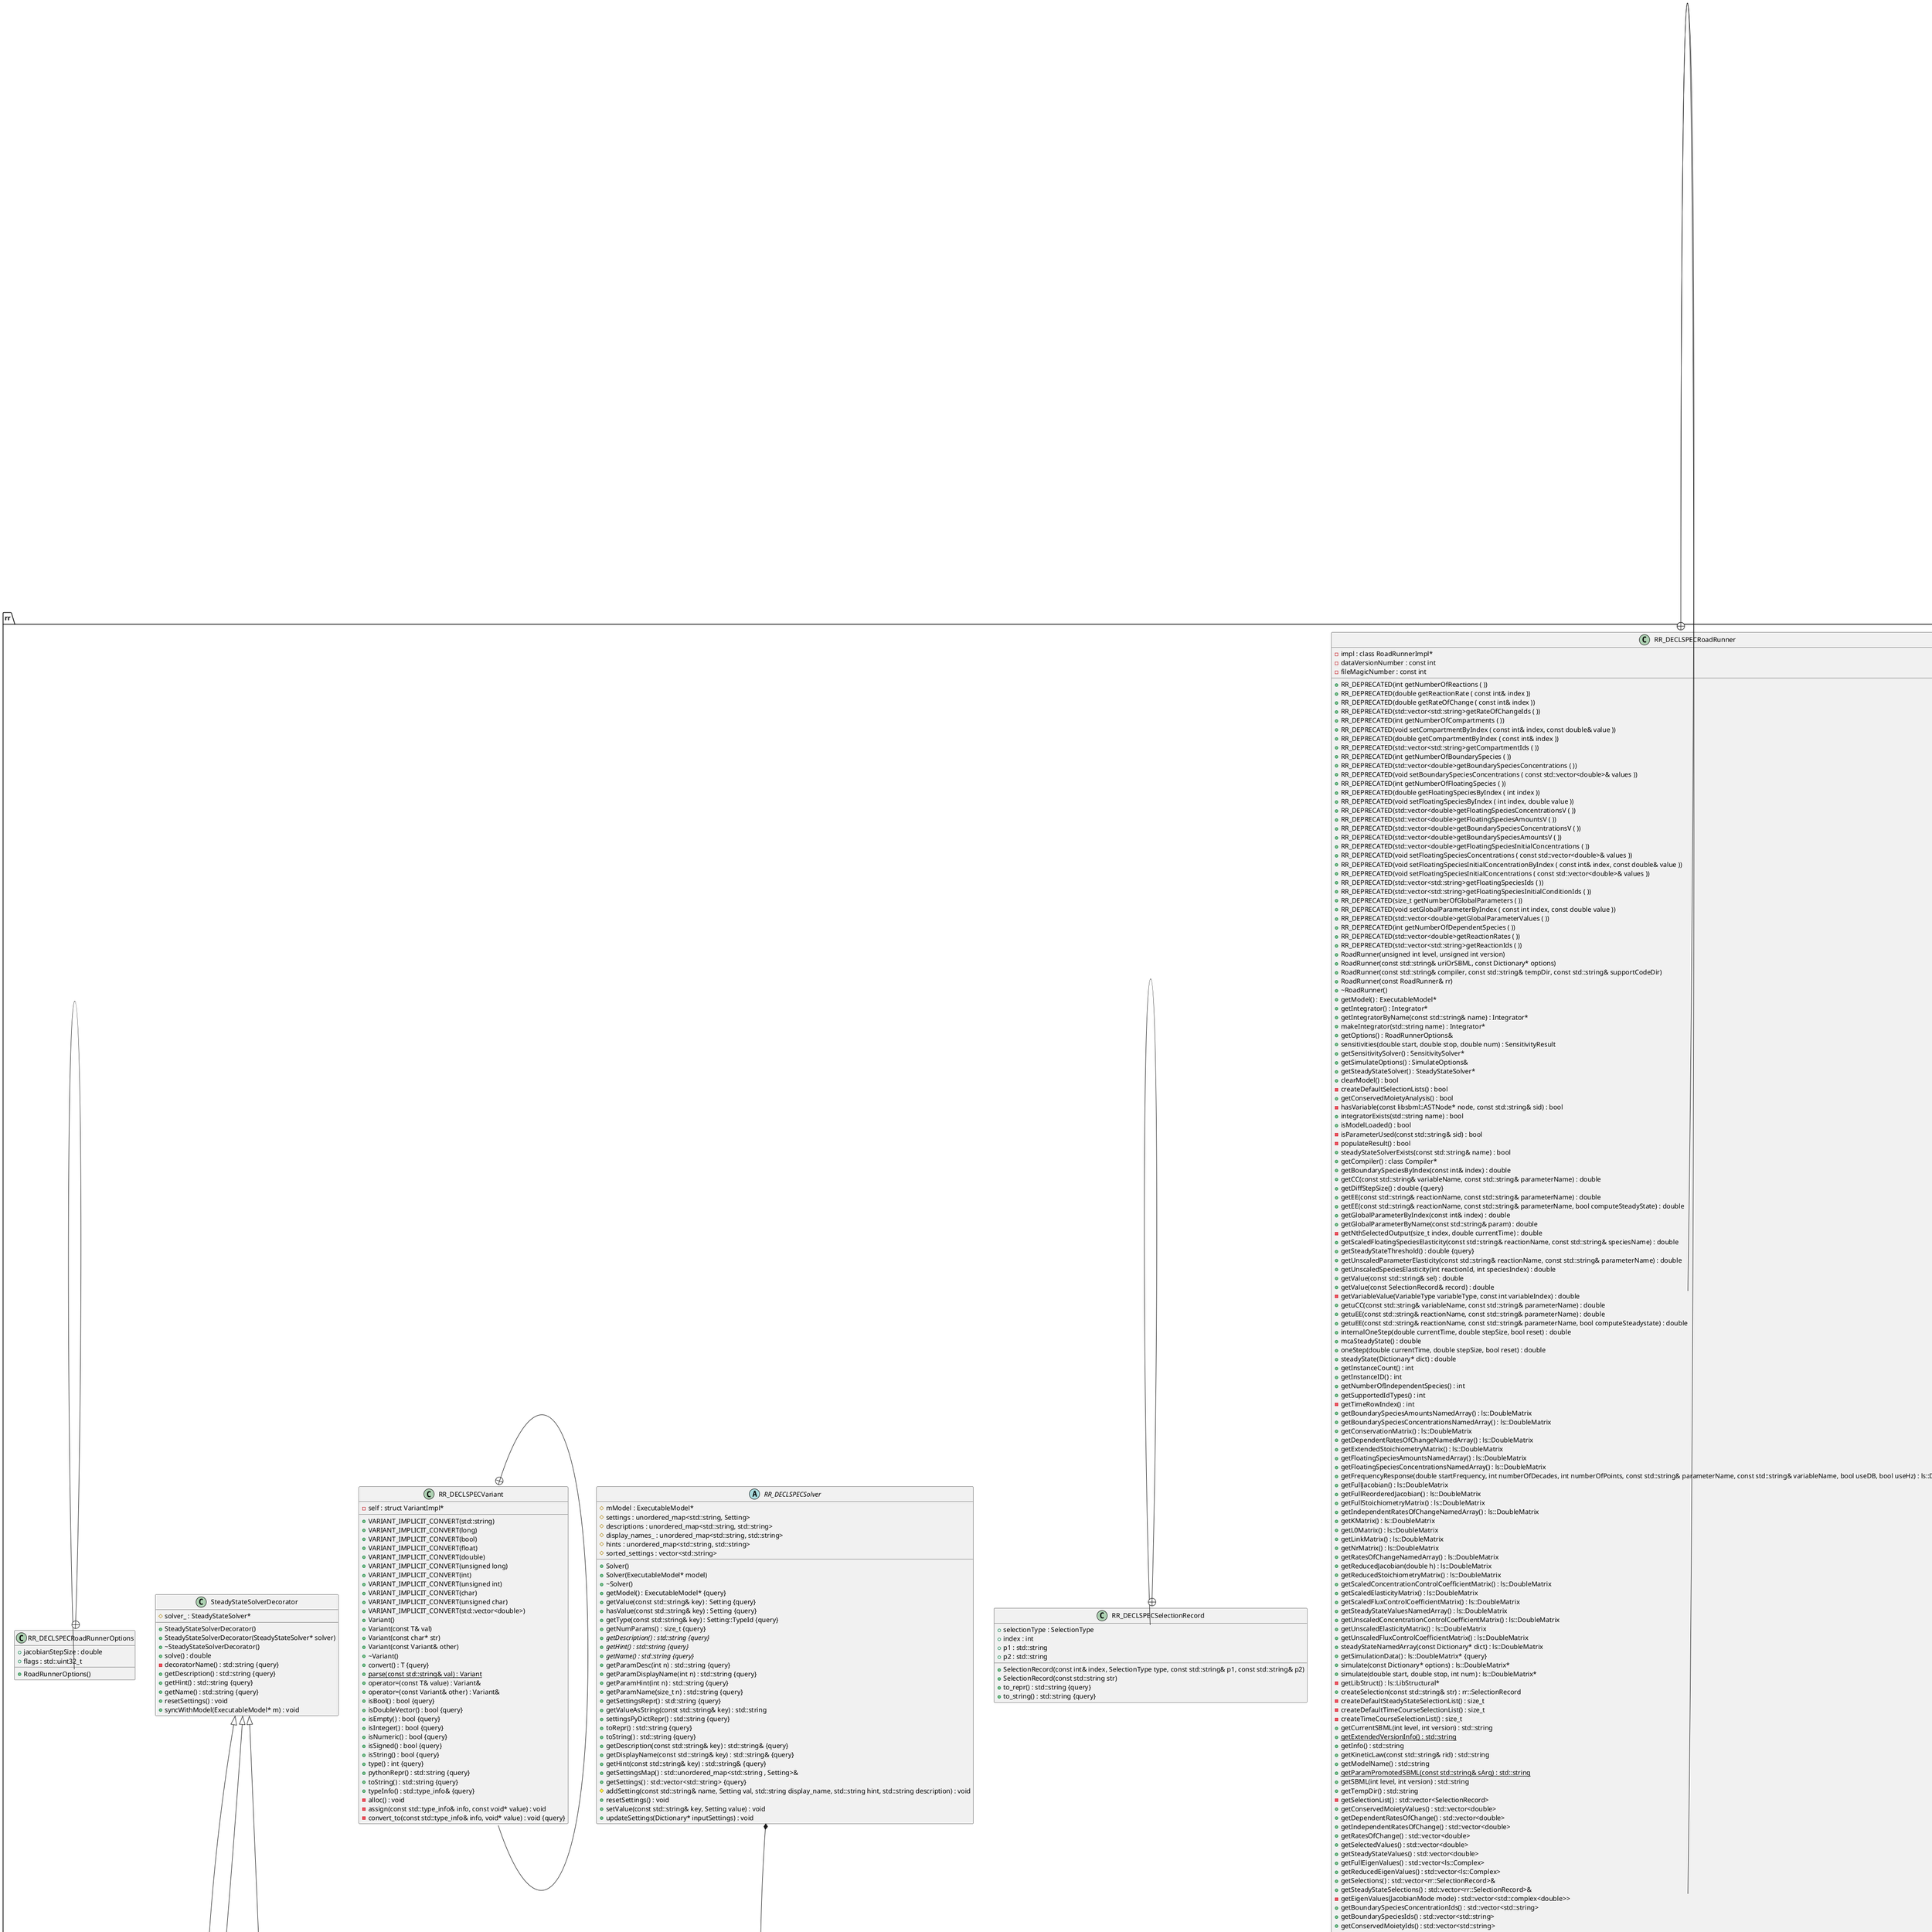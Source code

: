 @startuml





/' Objects '/

namespace rr {
	class AdjointSensitivityRegistrar {
		+construct(ExecutableModel* model) : SensitivitySolver* {query}
		+getDescription() : std::string {query}
		+getHint() : std::string {query}
		+getName() : std::string {query}
	}

	class AdjointSensitivitySolver {
		+solve() : SensitivityResult
		+{static} getAdjointSensitivitySolverDescription() : std::string
		+{static} getAdjointSensitivitySolverHint() : std::string
		+{static} getAdjointSensitivitySolverName() : std::string
		+getDescription() : std::string {query}
		+getHint() : std::string {query}
		+getName() : std::string {query}
	}

	class ApproxSteadyStateDecorator {
		+ApproxSteadyStateDecorator(SteadyStateSolver* solver)
		+~ApproxSteadyStateDecorator()
		+solve() : double
		-decoratorName() : std::string {query}
	}

	class BasicNewtonIteration {
		+BasicNewtonIteration(ExecutableModel* executableModel)
		+~BasicNewtonIteration()
		+solve() : double
		+{static} getBasicNewtonIterationDescription() : std::string
		+{static} getBasicNewtonIterationHint() : std::string
		+{static} getBasicNewtonIterationName() : std::string
		+getDescription() : std::string {query}
		+getHint() : std::string {query}
		+getName() : std::string {query}
	}

	class BasicNewtonIterationRegistrar {
		+construct(ExecutableModel* model) : SteadyStateSolver* {query}
		+getDescription() : std::string {query}
		+getHint() : std::string {query}
		+getName() : std::string {query}
	}

	class CVODEIntegrator {
		+CVODEIntegrator(ExecutableModel* oModel)
		+~CVODEIntegrator()
		+getIntegrationMethod() : IntegrationMethod {query}
		+getListener() : IntegratorListenerPtr
		-listener : IntegratorListenerPtr
		+getStateVector() : N_Vector {query}
		-mStateVector : N_Vector
		-linSolver : SUNLinearSolver
		-jac : SUNMatrix
		+getSolver() : SUNNonlinearSolver {query}
		-nonLinSolver : SUNNonlinearSolver
		-haveVariables() : bool {query}
		-stateVectorVariables : bool
		-variableStepPendingEvent : bool
		-variableStepTimeEndEvent : bool
		-applyVariableStepPendingEvents() : double
		+integrate(double t0, double hstep) : double
		-lastEventTime : double
		-cvodeDyDtFcn(double t, N_Vector cv_y, N_Vector cv_ydot, void* f_data) : int
		-cvodeRootFcn(double t, N_Vector y, double* gout, void* g_data) : int
		-{static} mDefaultMaxAdamsOrder : static const int
		-{static} mDefaultMaxBDFOrder : static const int
		-{static} mDefaultMaxNumSteps : static const int
		+ToString(int val) : std::string {query}
		+ToString(size_t val) : std::string {query}
		+cvodeDecodeError(int cvodeError, bool exInfo) : std::string
		+{static} getCVODEIntegratorDescription() : std::string
		+{static} getCVODEIntegratorHint() : std::string
		+{static} getCVODEIntegratorName() : std::string
		+getDescription() : std::string {query}
		+getHint() : std::string {query}
		+getName() : std::string {query}
		+getConcentrationTolerance() : std::vector<double>
		-variableStepPostEventState : std::vector<double>
		-eventStatus : std::vector<unsigned char>
		-typecode_ : unsigned long
		-applyEvents(double timeEnd, std::vector<unsigned char>& previousEventStatus) : void
		-applyPendingEvents(double timeEnd) : void
		-assignResultsToModel() : void {query}
		+checkIndex(int index, int size) : void {query}
		+checkType() : void {query}
		+checkVectorSize(int expected, size_t real) : void {query}
		-createCVode() : void
		-freeCVode() : void
		+loadConfigSettings() : void
		+loadSBMLSettings(const std::string& filename) : void
		-reInit(double t0) : void
		+resetSettings() : void
		+restart(double timeStart) : void
		-setCVODETolerances() : void
		+setConcentrationTolerance(Setting value) : void
		+setIndividualTolerance(std::string sid, double value) : void
		+setListener(IntegratorListenerPtr) : void
		+setValue(const std::string& setting, Setting value) : void
		+syncWithModel(ExecutableModel* m) : void
		-testRootsAtInitialTime() : void
		+tweakTolerances() : void
		-updateCVODE() : void
		+getCvodeMemory() : void* {query}
		-mCVODE_Memory : void*
	}

	class CVODEIntegratorRegistrar {
		+construct(ExecutableModel* model) : Integrator* {query}
		+getDescription() : std::string {query}
		+getHint() : std::string {query}
		+getName() : std::string {query}
	}

	class EulerIntegrator {
		+EulerIntegrator(ExecutableModel* m)
		+~EulerIntegrator()
		+getIntegrationMethod() : IntegrationMethod {query}
		+getListener() : IntegratorListenerPtr
		-listener : IntegratorListenerPtr
		+getItem(const std::string& key) : Setting {query}
		+hasKey(const std::string& key) : bool {query}
		-exampleParameter1 : double
		+integrate(double t0, double h) : double
		- : double*
		-rateBuffer : double*
		-stateBufferEnd : double*
		- : double**
		+deleteItem(const std::string& key) : int
		-stateVectorSize : int
		-exampleParameter2 : std::string
		+getDescription() : std::string {query}
		+{static} getEulerDescription() : std::string
		+{static} getEulerHint() : std::string
		+{static} getEulerName() : std::string
		+getHint() : std::string {query}
		+getName() : std::string {query}
		+toRepr() : std::string {query}
		+toString() : std::string {query}
		+getKeys() : std::vector<std::string> {query}
		-eventStatus : std::vector<unsigned char>
		-previousEventStatus : std::vector<unsigned char>
		+applyEvents(double timeEnd, std::vector<unsigned char>& previousEventStatus) : void
		+resetSettings() : void
		+restart(double t0) : void
		+setItem(const std::string& key, const rr::Setting& value) : void
		+setListener(IntegratorListenerPtr p) : void
	}

	class EulerIntegratorRegistrar {
		+construct(ExecutableModel* model) : Integrator* {query}
		+getDescription() : std::string {query}
		+getHint() : std::string {query}
		+getName() : std::string {query}
	}

	abstract class EventListener {
		#~EventListener()
		+{abstract} onAssignment(ExecutableModel* model, size_t eventIndex, const std::string& eventId) : unsigned int
		+{abstract} onTrigger(ExecutableModel* model, size_t eventIndex, const std::string& eventId) : unsigned int
	}

	class EventListenerException {
		+EventListenerException(unsigned int resultCode)
		+~EventListenerException()
		+what() : char*
		-msg : std::string
		+getResultCode() : unsigned int {query}
		-resultCode : unsigned int
	}

	class ForwardSensitivityRegistrar {
		+construct(ExecutableModel* model) : SensitivitySolver* {query}
		+getDescription() : std::string {query}
		+getHint() : std::string {query}
		+getName() : std::string {query}
	}

	class ForwardSensitivitySolver {
		+solve() : SensitivityResult
		+getDescription() : std::string {query}
		+{static} getForwardSensitivitySolverDescription() : std::string
		+{static} getForwardSensitivitySolverHint() : std::string
		+{static} getForwardSensitivitySolverName() : std::string
		+getHint() : std::string {query}
		+getName() : std::string {query}
		+resetSettings() : void
	}

	class GillespieIntegrator {
		+GillespieIntegrator(ExecutableModel* model)
		+~GillespieIntegrator()
		+getIntegrationMethod() : IntegrationMethod {query}
		+getListener() : IntegratorListenerPtr
		-getStoich(unsigned int species, unsigned int reaction) : double
		+integrate(double t0, double tf) : double
		-stoichScale : double
		-timeScale : double
		-urand() : double
		-reactionRates : double*
		-reactionRatesBuffer : double*
		-stateVector : double*
		-stateVectorRate : double*
		-stoichData : double*
		-floatingSpeciesStart : int
		-nReactions : int
		-stateVectorSize : int
		-stoichCols : int
		-stoichRows : int
		-engine : std::mt19937
		+getDescription() : std::string {query}
		+{static} getGillespieDescription() : std::string
		+{static} getGillespieHint() : std::string
		+{static} getGillespieName() : std::string
		+getHint() : std::string {query}
		+getName() : std::string {query}
		-eventStatus : std::vector<unsigned char>
		-previousEventStatus : std::vector<unsigned char>
		-getSeed() : unsigned long {query}
		-applyEvents(double timeEnd, std::vector<unsigned char>& prevEventStatus) : void
		-initializeFromModel() : void
		+resetSettings() : void
		+restart(double timeStart) : void
		-setEngineSeed(unsigned long seed) : void
		+setListener(IntegratorListenerPtr) : void
		+setValue(const std::string& setting, Setting value) : void
		+syncWithModel(ExecutableModel* m) : void
		-testRootsAtInitialTime() : void
	}

	class GillespieIntegratorRegistrar {
		+construct(ExecutableModel* model) : Integrator* {query}
		+getDescription() : std::string {query}
		+getHint() : std::string {query}
		+getName() : std::string {query}
	}

	class IntegratorException {
		+IntegratorException(const std::string& what)
		+IntegratorException(const std::string& what, const std::string& where)
	}

	abstract class IntegratorListener {
		+~IntegratorListener()
		+{abstract} onEvent(Integrator* integrator, ExecutableModel* model, double time) : unsigned int
		+{abstract} onTimeStep(Integrator* integrator, ExecutableModel* model, double time) : unsigned int
	}

	class KinsolSteadyStateSolver {
		+KinsolSteadyStateSolver(ExecutableModel* executableModel)
		+KinsolSteadyStateSolver()
		+~KinsolSteadyStateSolver()
		#constraints : N_Vector
		#fscale : N_Vector
		#mStateVector : N_Vector
		#uscale : N_Vector
		#funcNorm : double
		+solveForSteadyState(KinsolSteadyStateSolver* solverInstance, int kinsolStrategy) : double
		#stepLength : double
		+{static} kinsolDyDtFcn(N_Vector stateVecIn, N_Vector stateVecOut, void* userData) : int
		#nSolverIterations : long int
		#numBacktrackOps : long int
		#numBetaCondFails : long int
		#numFuncEvals : long int
		#numJacEvals : long int
		#numJtimesEvals : long int
		#numLinConvFails : long int
		#numLinFuncEvals : long int
		#numLinIters : long int
		#numNolinSolvIters : long int
		#numNonlinSolvIters : long int
		#numPrecEvals : long int
		#numPrecSolves : long int
		+getSolverStats() : std::unordered_map<std::string , Setting>&
		#solverStats : std::unordered_map<std::string, Setting>
		#createKinsol() : void
		#freeKinsol() : void
		#getSolverStatsFromKinsol() : void
		+printSolverStats() : void
		#resetSettings() : void
		+setFScale(double value) : void
		+setFScale(const std::vector<double>& value) : void
		+setUScale(double value) : void
		+setUScale(std::vector<double> value) : void
		+syncWithModel(ExecutableModel* m) : void
		#updateKinsol() : void
		+getKinsolMemory() : void* {query}
		#mKinsol_Memory : void*
	}

	class LinesearchNewtonIteration {
		+LinesearchNewtonIteration(ExecutableModel* executableModel)
		+~LinesearchNewtonIteration()
		+solve() : double
		+getDescription() : std::string {query}
		+getHint() : std::string {query}
		+{static} getLinesearchNewtonIterationDescription() : std::string
		+{static} getLinesearchNewtonIterationHint() : std::string
		+{static} getLinesearchNewtonIterationName() : std::string
		+getName() : std::string {query}
	}

	class LinesearchNewtonIterationRegistrar {
		+construct(ExecutableModel* model) : SteadyStateSolver* {query}
		+getDescription() : std::string {query}
		+getHint() : std::string {query}
		+getName() : std::string {query}
	}

	class NLEQ1SolverRegistrar {
		+construct(ExecutableModel* model) : SteadyStateSolver* {query}
		+getDescription() : std::string {query}
		+getHint() : std::string {query}
		+getName() : std::string {query}
	}

	class NLEQ2SolverRegistrar {
		+construct(ExecutableModel* model) : SteadyStateSolver* {query}
		+getDescription() : std::string {query}
		+getHint() : std::string {query}
		+getName() : std::string {query}
	}

	class PresimulationDecorator {
		+PresimulationDecorator(SteadyStateSolver* solver)
		+~PresimulationDecorator()
		+solve() : double
		-decoratorName() : std::string {query}
	}

	class PresimulationProgramDecorator {
		+PresimulationProgramDecorator(SteadyStateSolver* solver)
		+~PresimulationProgramDecorator()
		+solve() : double
		-decoratorName() : std::string {query}
	}

	class RK45Integrator {
		+RK45Integrator(ExecutableModel* m)
		+~RK45Integrator()
		+getIntegrationMethod() : IntegrationMethod {query}
		+getListener() : IntegratorListenerPtr
		+getValue(std::string key) : Setting
		-hCurrent : double
		-hmax : double
		-hmin : double
		+integrate(double t, double h) : double
		- : double*
		- : double*
		- : double*
		-err : double*
		-k1 : double*
		-k3 : double*
		-k5 : double*
		-y : double*
		- : double**
		- : double**
		- : double**
		- : double**
		+getDescription() : std::string {query}
		+getHint() : std::string {query}
		+getName() : std::string {query}
		+{static} getRK45Description() : std::string
		+{static} getRK45Hint() : std::string
		+{static} getRK45Name() : std::string
		-stateVectorSize : unsigned
		-applyEvents(double timeEnd, std::vector<unsigned char>& previousEventStatus) : void
		+resetSettings() : void
		+restart(double t0) : void
		+setListener(IntegratorListenerPtr) : void
		+syncWithModel(ExecutableModel* m) : void
		-testRootsAtInitialTime() : void
	}

	class RK45IntegratorRegistrar {
		+construct(ExecutableModel* model) : Integrator* {query}
		+getDescription() : std::string {query}
		+getHint() : std::string {query}
		+getName() : std::string {query}
	}

	class RK4Integrator {
		+RK4Integrator(ExecutableModel* m)
		+~RK4Integrator()
		+getIntegrationMethod() : IntegrationMethod {query}
		+getListener() : IntegratorListenerPtr
		+getValue(std::string key) : Setting
		+integrate(double t0, double tf) : double
		- : double*
		- : double*
		-k1 : double*
		-k3 : double*
		-y : double*
		- : double**
		- : double**
		- : double**
		+getDescription() : std::string {query}
		+getHint() : std::string {query}
		+getName() : std::string {query}
		+{static} getRK4Description() : std::string
		+{static} getRK4Hint() : std::string
		+{static} getRK4Name() : std::string
		-stateVectorSize : unsigned
		-applyEvents(double timeEnd, std::vector<unsigned char>& previousEventStatus) : void
		+resetSettings() : void
		+restart(double t0) : void
		+setListener(IntegratorListenerPtr) : void
		+syncWithModel(ExecutableModel* m) : void
		-testRootsAtInitialTime() : void
	}

	class RK4IntegratorRegistrar {
		+construct(ExecutableModel* model) : Integrator* {query}
		+getDescription() : std::string {query}
		+getHint() : std::string {query}
		+getName() : std::string {query}
	}

	class RR_DECLSPECBasicDictionary {
		+BasicDictionary()
		+~BasicDictionary()
		+getItem(const std::string& key) : Setting {query}
		#items : VariantMap
		+hasKey(const std::string& key) : bool {query}
		+deleteItem(const std::string& key) : size_t
		+getKeys() : std::vector<std::string> {query}
		+setItem(const std::string& key, const rr::Setting& value) : void
	}

	class RR_DECLSPECCVODEException {
		+CVODEException(const std::string& msg)
	}

	abstract class RR_DECLSPECCompiler {
		+~Compiler()
		+{static} New() : Compiler*
		+{abstract} setCompiler(const std::string& compiler) : bool
		+{abstract} setCompilerLocation(const std::string& path) : bool
		+{abstract} setSupportCodeFolder(const std::string& path) : bool
		+{abstract} getCompiler() : std::string {query}
		+{abstract} getCompilerLocation() : std::string {query}
		+{static} getDefaultCompiler() : std::string
		+{abstract} getDefaultTargetTriple() : std::string
		+{abstract} getHostCPUName() : std::string
		+{abstract} getProcessTriple() : std::string
		+{abstract} getSupportCodeFolder() : std::string {query}
		+{abstract} getVersion() : std::string
	}

	class RR_DECLSPECConfig {
		+{static} getValue(Keys) : Setting
		+{static} getBool(Keys) : bool
		+{static} getDouble(Keys) : double
		+{static} getInt(Keys) : int
		+{static} stringToKey(const std::string& key) : int
		+{static} getConfigFilePath() : std::string
		+{static} getString(Keys) : std::string
		+{static} getKeyList() : std::vector<std::string>
		+{static} readConfigFile(const std::string& path) : void
		+{static} setValue(Keys, Setting value) : void
		+{static} writeConfigFile(const std::string& path) : void
	}

	class RR_DECLSPECCoreException {
		+CoreException(const std::string& msg)
		+CoreException(const std::string& msg1, const std::string& msg2)
	}

	abstract class RR_DECLSPECDictionary {
		+~Dictionary()
		+__contains__(const char* key) : PyObject*
		+__getitem__(const char* key) : PyObject*
		+__setitem__(const char* key, PyObject* value) : PyObject*
		+items() : PyObject*
		+keys() : PyObject*
		+values() : PyObject*
		+{abstract} getItem(const std::string& key) : Setting {query}
		+{abstract} hasKey(const std::string& key) : bool {query}
		+{abstract} deleteItem(const std::string& key) : size_t
		+helloPython() : std::string
		+{abstract} getKeys() : std::vector<std::string> {query}
		+__delitem__(const char* key) : void
		+{abstract} setItem(const std::string& key, const rr::Setting& value) : void
	}

	class RR_DECLSPECDidNotConvergeException {
		+DidNotConvergeException(const std::string& msg)
	}

	class RR_DECLSPECException {
		+Exception(const std::string& desc)
		+~Exception()
		+what() : char*
		+Message() : std::string {query}
		+getMessage() : std::string {query}
		#mMessage : std::string
	}

	abstract class RR_DECLSPECExecutableModel {
		+~ExecutableModel()
		+{abstract} getEventListener(size_t index) : EventListenerPtr
		+{abstract} getFloatingSpeciesAmountRate(size_t index, const double* reactionRates) : double
		+{abstract} getNextPendingEventTime(bool pop) : double
		+{abstract} getRandom() : double
		+{abstract} getStoichiometry(int speciesIndex, int reactionIndex) : double
		+{abstract} getTime() : double
		+{abstract} getValue(const std::string& id) : double
		+{abstract} applyEvents(double timeEnd, const unsigned char* previousEventStatus, const double* initialState, double* finalState) : int
		+{abstract} getBoundarySpeciesAmounts(size_t len, int const* indx, double* values) : int
		+{abstract} getBoundarySpeciesConcentrations(size_t len, int const* indx, double* values) : int
		+{abstract} getBoundarySpeciesIndex(const std::string& eid) : int
		+{abstract} getCompartmentIndex(const std::string& eid) : int
		+{abstract} getCompartmentIndexForFloatingSpecies(size_t index) : int
		+{abstract} getCompartmentInitVolumes(size_t len, int const* indx, double* values) : int
		+{abstract} getCompartmentVolumes(size_t len, int const* indx, double* values) : int
		+{abstract} getConservedMoietyIndex(const std::string& eid) : int
		+{abstract} getConservedMoietyValues(size_t len, int const* indx, double* values) : int
		+{abstract} getEventIndex(const std::string& eid) : int
		+{abstract} getEventTriggers(size_t len, const int* indx, unsigned char* values) : int
		+{abstract} getFloatingSpeciesAmountRates(size_t len, int const* indx, double* values) : int
		+{abstract} getFloatingSpeciesAmounts(size_t len, int const* indx, double* values) : int
		+{abstract} getFloatingSpeciesConcentrationRates(size_t len, int const* indx, double* values) : int
		+{abstract} getFloatingSpeciesConcentrations(size_t len, int const* indx, double* values) : int
		+{abstract} getFloatingSpeciesIndex(const std::string& eid) : int
		+{abstract} getFloatingSpeciesInitAmounts(size_t len, int const* indx, double* values) : int
		+{abstract} getFloatingSpeciesInitConcentrations(size_t len, int const* indx, double* values) : int
		+{abstract} getGlobalParameterIndex(const std::string& eid) : int
		+{abstract} getGlobalParameterInitValues(size_t len, int const* indx, double* values) : int
		+{abstract} getGlobalParameterValues(size_t len, int const* indx, double* values) : int
		+{abstract} getNumBoundarySpecies() : int
		+{abstract} getNumCompartments() : int
		+{abstract} getNumConservedMoieties() : int
		+{abstract} getNumDepFloatingSpecies() : int
		+{abstract} getNumEvents() : int
		+{abstract} getNumFloatingSpecies() : int
		+{abstract} getNumGlobalParameters() : int
		+{abstract} getNumIndFloatingSpecies() : int
		+{abstract} getNumRateRules() : int
		+{abstract} getNumReactions() : int
		+{abstract} getPendingEventSize() : int
		+{abstract} getReactionIndex(const std::string& eid) : int
		+{abstract} getReactionRates(size_t len, int const* indx, double* values) : int
		+{abstract} getStateVector(double* stateVector) : int
		+{abstract} getStoichiometryMatrix(int* rows, int* cols, double** data) : int
		+{abstract} getSupportedIdTypes() : int
		+{abstract} setBoundarySpeciesConcentrations(size_t len, int const* indx, double const* values) : int
		+{abstract} setCompartmentInitVolumes(size_t len, int const* indx, double const* values) : int
		+{abstract} setCompartmentVolumes(size_t len, int const* indx, const double* values) : int
		+{abstract} setConservedMoietyValues(size_t len, int const* indx, const double* values) : int
		+{abstract} setFloatingSpeciesAmounts(size_t len, int const* indx, const double* values) : int
		+{abstract} setFloatingSpeciesConcentrations(size_t len, int const* indx, double const* values) : int
		+{abstract} setFloatingSpeciesInitAmounts(size_t len, int const* indx, double const* values) : int
		+{abstract} setFloatingSpeciesInitConcentrations(size_t len, int const* indx, double const* values) : int
		+{abstract} setGlobalParameterInitValues(size_t len, int const* indx, double const* values) : int
		+{abstract} setGlobalParameterValues(size_t len, int const* indx, const double* values) : int
		+{abstract} setStateVector(const double* stateVector) : int
		+{abstract} getRandomSeed() : int64_t
		+{abstract} getBoundarySpeciesId(size_t index) : std::string
		+{abstract} getCompartmentId(size_t index) : std::string
		+{abstract} getConservedMoietyId(size_t index) : std::string
		+{abstract} getEventId(size_t index) : std::string
		+{abstract} getExecutableModelDesc() : std::string {query}
		+{abstract} getFloatingSpeciesId(size_t index) : std::string
		+{abstract} getGlobalParameterId(size_t index) : std::string
		+{abstract} getInfo() : std::string
		+{abstract} getModelName() : std::string
		+{abstract} getReactionId(size_t index) : std::string
		+{abstract} getStateVectorId(size_t index) : std::string
		+{abstract} getRateRuleSymbols() : std::vector<std::string> {query}
		+{abstract} getFlags() : uint32_t {query}
		+computeAllRatesOfChange() : void
		+{abstract} getEventIds(std::list<std::string> &) : void
		+{abstract} getEventRoots(double time, const double* y, double* gdot) : void
		+{abstract} getIds(int types, std::list<std::string>& ids) : void
		+{abstract} getRateRuleValues(double* rateRuleValues) : void
		+{abstract} getStateVectorRate(double time, const double* y, double* dydt) : void
		+{abstract} print(std::ostream& stream) : void
		+{abstract} reset() : void
		+{abstract} reset(int options) : void
		+{abstract} resetEvents() : void
		+saveState(std::ostream& out) : void
		+{abstract} setEventListener(size_t index, rr::EventListenerPtr eventHandler) : void
		+{abstract} setFlags(uint32_t) : void
		#setIntegration(bool value) : void
		+{abstract} setRandomSeed(int64_t) : void
		+{abstract} setTime(double _time) : void
		+{abstract} setValue(const std::string& id, double value) : void
		+{abstract} testConstraints() : void
	}

	class RR_DECLSPECExecutableModelFactory {
		+{static} createModel(const std::string& sbml, const Dictionary* dict) : ExecutableModel*
		+{static} createModel(std::istream& in, unsigned int modelGeneratorOpt) : ExecutableModel*
		+{static} regenerateModel(ExecutableModel* oldModel, libsbml::SBMLDocument* doc, unsigned int options) : ExecutableModel*
	}

	class RR_DECLSPECFactoryWithRegistration {
		#FactoryWithRegistration()
		+~FactoryWithRegistration()
		+{static} getInstance(std::mutex& mutex) : FactoryType&
		+New(const std::string& name, ExecutableModel* m) : Solver* {query}
		#registrars : rr::RegistrarVector
		+size() : std::size_t {query}
		+description(std::size_t n) : std::string {query}
		+hint(std::size_t n) : std::string {query}
		+name(std::size_t n) : std::string {query}
		+registerSolver(Registrar* i) : void
	}

	class RR_DECLSPECFileName {
		+FileName(const std::string& name, const std::string& path)
		+FileName(const FileName& fN)
		+string()
		+~FileName()
		+operator=(const FileName& fN) : FileName&
		+operator=(const std::string& fN) : FileName&
		+operator=(const char* fN) : FileName&
		+SetPath(const std::string& path) : bool
		+operator!=(const char* fN) : bool
		-mPathAndName : mutable std::string
		+size() : size_t
		+Get() : std::string
		+GetFileName() : std::string {query}
		+GetFileNameNoExtension() : std::string
		+GetPath() : std::string {query}
		+GetPathAndFileName() : std::string {query}
		-mName : std::string
		-mPath : std::string
		-MakeFileString() : void
		+SetFileName(const std::string& name) : void
		+SetFileNameAndPath(const std::string& name) : void
		+SetNameAndPath(const std::string& path, const std::string& name) : void
	}

	class RR_DECLSPECFixedPointIteration {
		+FixedPointIteration(ExecutableModel* executableModel)
		+~FixedPointIteration()
		+solve() : double
		+getDescription() : std::string {query}
		+{static} getFixedPointIterationDescription() : std::string
		+{static} getFixedPointIterationHint() : std::string
		+{static} getFixedPointIterationName() : std::string
		+getHint() : std::string {query}
		+getName() : std::string {query}
		+createKinsol() : void
		+freeKinsol() : void
		+resetSettings() : void
		+updateKinsol() : void
	}

	class RR_DECLSPECIniFile {
		+IniFile(const std::string& fName, bool autoLoad, bool autoSave)
		+~IniFile()
		#mIniFileName : FileName
		+GetKey(const std::string& Key, const std::string& Section) : IniKey*
		+GetSection(int i) : IniSection*
		+GetSection(size_t i) : IniSection*
		+GetSection(const std::string& Section, bool create) : IniSection*
		+GetSection(const unsigned int secNr) : IniSection*
		+LoadSection(const std::string& theSection) : IniSection*
		+ClearSection(const std::string& section) : bool
		+CreateKey(const std::string& Key, const std::string& Value, const std::string& Comment, const std::string& Section) : bool
		+CreateSection(const std::string& Section, const std::string& Comment) : bool
		+CreateSection(const std::string& Section, const std::string& Comment, rr::KeyList Keys) : bool
		+DeleteKey(const std::string& Key, const std::string& FromSection) : bool
		+DeleteSection(const std::string& Section) : bool
		+DeleteSectionsWithKeyValue(const std::string& key, const std::string& value) : bool
		+IsModified() : bool
		+Load(const std::string& fName) : bool
		+ReadBool(const std::string& Key, const std::string& Section, bool def_value) : bool
		+Save(ios_base::openmode openMode) : bool
		+SectionExists(const std::string& section) : bool
		+SetFilePath(const std::string& path) : bool
		+SetKeyComment(const std::string& Key, const std::string& Comment, const std::string& Section) : bool
		+SetSectionComment(const std::string& Section, const std::string& Comment) : bool
		+UnLoad() : bool
		+WasItFound() : bool
		+WriteBool(const std::string& Key, bool bValue, const std::string& Comment, const std::string& Section) : bool
		+WriteFloat(const std::string& Key, double value, const std::string& Comment, const std::string& Section) : bool
		+WriteInteger(const std::string& Key, int nValue, const std::string& Comment, const std::string& Section) : bool
		+WriteNonKey(const std::string& nonKey, const std::string& Section) : bool
		+WriteString(const std::string& Key, const std::string& Value, const std::string& Comment, const std::string& Section) : bool
		+WriteValue(const std::string& Key, const std::string& Value, const std::string& Comment, const std::string& Section) : bool
		#mAutoSave : bool
		#mIsDirty : bool
		#mWasFound : bool
		-mAutoCreateKeys : const int
		-mAutoCreateSections : const int
		-mEqualIndicator : const std::string
		-mWhiteSpace : const std::string
		+ReadDouble(const std::string& Key, const std::string& Section, double def_value) : double
		+ReadFloat(const std::string& Key, const std::string& Section, double def_value) : float
		+ReadInteger(const std::string& Key, const std::string& Section, int def_value) : int
		-WriteLine(std::fstream& stream, const char* fmt) : int
		+mFlags : int
		#mSections : rr::SectionList
		+GetNumberOfSections() : size_t
		+KeyCount() : size_t
		+KeyCount(const std::string& section) : size_t
		+SectionCount() : size_t
		+CommentStr(std::string& Comment) : std::string
		+GetFileName() : std::string
		+GetFilePath() : std::string
		+GetFullFileName() : std::string
		-GetNextWord(std::string& CommandLine) : std::string
		+ReadString(const std::string& Key, const std::string& Section, const std::string& def_val) : std::string
		+ReadValue(const std::string& Key, const std::string& Section) : std::string
		-Trim(std::string& Str) : std::string
		-mCommentIndicators : std::string
		+Clear() : void
		+SetFileName(const std::string& fName) : void
	}

	class RR_DECLSPECIniKey {
		+IniKey(const std::string& key)
		+~IniKey()
		+operator<<(std::ostream& stream, const IniKey& aKey) : RR_DECLSPEC std :: ostream&
		+AsFloat() : double {query}
		+AsBool() : int {query}
		+AsInt() : int {query}
		+AsComplex() : std::complex<double> {query}
		+AsString() : std::string {query}
		+mComment : std::string
		+mKey : std::string
		+mValue : std::string
		+ReKey(const std::string& key) : void
		#SetupKey(const std::string& key) : void
	}

	class RR_DECLSPECIniSection {
		+IniSection()
		+IniSection(const std::string& nameValueString, const char& sep)
		+~IniSection()
		+CreateKey(const std::string& _keyName, const std::string& Value, const std::string& Comment) : IniKey*
		+GetKey(const int& i) : IniKey*
		+GetKey(const std::string& keyName, bool create) : IniKey*
		-mIsDirty : bool
		+mIsUsed : bool
		+mKeys : rr::KeyList
		+mNonKeys : rr::NonKeyList
		+KeyCount() : size_t
		+NonKeyCount() : size_t
		+AsString() : std::string
		+GetNonKeysAsString() : std::string
		+mComment : std::string
		+mName : std::string
		+Clear() : void
	}

	abstract class RR_DECLSPECIntegrator {
		+Integrator(ExecutableModel* model)
		+~Integrator()
		+{abstract} getListener() : IntegratorListenerPtr
		+{abstract} integrate(double t0, double hstep) : double
		+{abstract} getIntegrationMethod() : int {query}
		+toRepr() : std::string {query}
		+toString() : std::string {query}
		+getConcentrationTolerance() : std::vector<double>
		+loadConfigSettings() : void
		+loadSBMLSettings(const std::string& filename) : void
		+{abstract} restart(double t0) : void
		+setConcentrationTolerance(Setting value) : void
		+setIndividualTolerance(std::string sid, double value) : void
		+{abstract} setListener(rr::IntegratorListenerPtr) : void
		+syncWithModel(ExecutableModel* m) : void
		+tweakTolerances() : void
	}

	class RR_DECLSPECIntegratorFactory {
		+{static} getInstance() : IntegratorFactory&
		+{static} Register() : void
	}

	class RR_DECLSPECInvalidKeyException {
		+InvalidKeyException(const std::string& msg)
	}

	class RR_DECLSPECKinsolException {
		+KinsolException(const std::string& msg)
	}

	class RR_DECLSPECLoadSBMLOptions {
		+LoadSBMLOptions()
		+LoadSBMLOptions(const Dictionary* dict)
		+~LoadSBMLOptions()
		+getItem(const std::string& key) : Setting {query}
		+getConservedMoietyConversion() : bool {query}
		+hasKey(const std::string& key) : bool {query}
		+deleteItem(const std::string& key) : size_t
		+size : std::uint16_t
		+version : std::uint16_t
		+loadFlags : std::uint32_t
		+modelGeneratorOpt : std::uint32_t
		+getKeys() : std::vector<std::string> {query}
		-defaultInit() : void
		+setConservedMoietyConversion(bool val) : void
		+setItem(const std::string& key, const rr::Setting& value) : void
		+setValidation(bool val) : void
	}

	class RR_DECLSPECLogger {
		+{static} getColoredOutput() : bool
		+{static} getLevel() : int
		+{static} stringToLevel(const std::string& str) : int
		+{static} getCurrentLevelAsString() : std::string
		+{static} getFileName() : std::string
		+{static} getFormattingPattern() : std::string
		+{static} levelToString(int level) : std::string
		+{static} disableConsoleLogging() : void
		+{static} disableFileLogging() : void
		+{static} disableLogging() : void
		+{static} enableConsoleLogging(int level) : void
		+{static} enableFileLogging(const std::string& fileName, int level) : void
		+{static} log(Level level, const std::string& msg) : void
		+{static} setColoredOutput(bool) : void
		+{static} setConsoleStream(std::ostream* os) : void
		+{static} setFormattingPattern(const std::string& format) : void
		+{static} setLevel(int level) : void
		+{static} setProperty(const std::string& name, const std::string& value) : void
	}

	class RR_DECLSPECLoggingBuffer {
		+LoggingBuffer(int level, const char* file, int line)
		+~LoggingBuffer()
		-file : const char*
		-level : int
		-line : int
		+stream() : std::ostream&
		-buffer : std::stringstream
	}

	class RR_DECLSPECNLEQ1Interface {
		+NLEQ1Interface(ExecutableModel* _model)
		+~NLEQ1Interface()
		+{static} getSteadyStateOptions() : Dictionary*
		-model : ExecutableModel*
		+getItem(const std::string& key) : Setting {query}
		+allowApprox : bool
		+allowPreSim : bool
		+hasKey(const std::string& key) : bool {query}
		-isAvailable() : bool
		+approxTime : double
		+approxTolerance : double
		+computeSumsOfSquares() : double
		+minDamping : double
		+preSimTime : double
		+preSimTolerance : double
		+relativeTolerance : double
		+solve() : double
		-RWK : double*
		-XScal : double*
		+approxMaximumSteps : int
		+broyden : int
		+getNumberOfCorrectorSteps() : int
		+getNumberOfJacobianEvaluations() : int
		+getNumberOfModelEvaluations() : int
		+getNumberOfModelEvaluationsForJacobian() : int
		+getNumberOfNewtonIterations() : int
		+linearity : int
		+maxIterations : int
		-nOpts : int
		+preSimMaximumSteps : int
		-LIWK : long
		-LRWK : long
		-ierr : long
		-n : long
		-IWK : long*
		-iopt : long*
		+deleteItem(const std::string& key) : size_t
		+getKeys() : std::vector<std::string> {query}
		+setItem(const std::string& key, const rr::Setting& value) : void
		+setScalingFactors(const std::vector<double>& sx) : void
		-setup() : void
	}

	class RR_DECLSPECNLEQ1Solver {
		+NLEQ1Solver(ExecutableModel* _model)
		+solve() : double
		+getDescription() : std::string {query}
		+getHint() : std::string {query}
		+{static} getNLEQDescription() : std::string
		+{static} getNLEQHint() : std::string
		+{static} getNLEQName() : std::string
		+getName() : std::string {query}
	}

	class RR_DECLSPECNLEQ2Interface {
		+NLEQ2Interface(ExecutableModel* _model)
		+~NLEQ2Interface()
		+{static} getSteadyStateOptions() : Dictionary*
		+model : ExecutableModel*
		+getItem(const std::string& key) : Setting {query}
		+allowApprox : bool
		+allowPreSim : bool
		+hasKey(const std::string& key) : bool {query}
		+isAvailable() : bool
		+approxTime : double
		+approxTolerance : double
		+computeSumsOfSquares() : double
		+minDamping : double
		+preSimTime : double
		+preSimTolerance : double
		+relativeTolerance : double
		+solve() : double
		+RWK : double*
		+XScal : double*
		+approxMaximumSteps : int
		+broyden : int
		+getNumberOfCorrectorSteps() : int
		+getNumberOfJacobianEvaluations() : int
		+getNumberOfModelEvaluations() : int
		+getNumberOfModelEvaluationsForJacobian() : int
		+getNumberOfNewtonIterations() : int
		+linearity : int
		+maxIterations : int
		+nOpts : int
		+preSimMaximumSteps : int
		+LIWK : long
		+LRWK : long
		+ierr : long
		+n : long
		+IWK : long*
		+iopt : long*
		+deleteItem(const std::string& key) : size_t
		+getKeys() : std::vector<std::string> {query}
		+setItem(const std::string& key, const rr::Setting& value) : void
		+setScalingFactors(const std::vector<double>& sx) : void
		+setup() : void
	}

	class RR_DECLSPECNLEQ2Solver {
		+solve() : double
		+getDescription() : std::string {query}
		+getHint() : std::string {query}
		+{static} getNLEQDescription() : std::string
		+{static} getNLEQHint() : std::string
		+{static} getNLEQName() : std::string
		+getName() : std::string {query}
	}

	class RR_DECLSPECNLEQException {
		+NLEQException(const std::string& msg)
	}

	class RR_DECLSPECNLEQSolver {
		+NLEQSolver(ExecutableModel* model)
		+~NLEQSolver()
		+solveNLEQ() : double
		+loadConfigSettings() : void
		+resetSettings() : void
		+syncWithModel(ExecutableModel* m) : void
	}

	class RR_DECLSPECNOMException {
		+NOMException(const std::string& msg)
	}

	class RR_DECLSPECNewtonIteration {
		+NewtonIteration(ExecutableModel* executableModel)
		+~NewtonIteration()
		#linearSolver : SUNLinearSolver
		#jac : SUNMatrix
		#solveNewtonIteration(const std::string& strategy) : double
		+getDescription() : std::string {query}
		+getHint() : std::string {query}
		+getName() : std::string {query}
		+{static} getNewtonIterationDescription() : std::string
		+{static} getNewtonIterationHint() : std::string
		+{static} getNewtonIterationName() : std::string
		#createKinsol() : void
		#freeKinsol() : void
		+getSolverStatsFromKinsol() : void
		+resetSettings() : void
		#updateKinsol() : void
	}

	class RR_DECLSPECNotImplementedException {
		+NotImplementedException(const std::string& msg)
	}

	class RR_DECLSPECNullPointerException {
		+NullPointerException(const std::string& msg)
	}

	abstract class RR_DECLSPECRegistrar {
		+~Registrar()
		+{abstract} construct(ExecutableModel* model) : Solver* {query}
		+{abstract} getDescription() : std::string {query}
		+{abstract} getHint() : std::string {query}
		+{abstract} getName() : std::string {query}
	}

	class RR_DECLSPECRoadRunner {
		+RR_DEPRECATED(int getNumberOfReactions ( ))
		+RR_DEPRECATED(double getReactionRate ( const int& index ))
		+RR_DEPRECATED(double getRateOfChange ( const int& index ))
		+RR_DEPRECATED(std::vector<std::string>getRateOfChangeIds ( ))
		+RR_DEPRECATED(int getNumberOfCompartments ( ))
		+RR_DEPRECATED(void setCompartmentByIndex ( const int& index, const double& value ))
		+RR_DEPRECATED(double getCompartmentByIndex ( const int& index ))
		+RR_DEPRECATED(std::vector<std::string>getCompartmentIds ( ))
		+RR_DEPRECATED(int getNumberOfBoundarySpecies ( ))
		+RR_DEPRECATED(std::vector<double>getBoundarySpeciesConcentrations ( ))
		+RR_DEPRECATED(void setBoundarySpeciesConcentrations ( const std::vector<double>& values ))
		+RR_DEPRECATED(int getNumberOfFloatingSpecies ( ))
		+RR_DEPRECATED(double getFloatingSpeciesByIndex ( int index ))
		+RR_DEPRECATED(void setFloatingSpeciesByIndex ( int index, double value ))
		+RR_DEPRECATED(std::vector<double>getFloatingSpeciesConcentrationsV ( ))
		+RR_DEPRECATED(std::vector<double>getFloatingSpeciesAmountsV ( ))
		+RR_DEPRECATED(std::vector<double>getBoundarySpeciesConcentrationsV ( ))
		+RR_DEPRECATED(std::vector<double>getBoundarySpeciesAmountsV ( ))
		+RR_DEPRECATED(std::vector<double>getFloatingSpeciesInitialConcentrations ( ))
		+RR_DEPRECATED(void setFloatingSpeciesConcentrations ( const std::vector<double>& values ))
		+RR_DEPRECATED(void setFloatingSpeciesInitialConcentrationByIndex ( const int& index, const double& value ))
		+RR_DEPRECATED(void setFloatingSpeciesInitialConcentrations ( const std::vector<double>& values ))
		+RR_DEPRECATED(std::vector<std::string>getFloatingSpeciesIds ( ))
		+RR_DEPRECATED(std::vector<std::string>getFloatingSpeciesInitialConditionIds ( ))
		+RR_DEPRECATED(size_t getNumberOfGlobalParameters ( ))
		+RR_DEPRECATED(void setGlobalParameterByIndex ( const int index, const double value ))
		+RR_DEPRECATED(std::vector<double>getGlobalParameterValues ( ))
		+RR_DEPRECATED(int getNumberOfDependentSpecies ( ))
		+RR_DEPRECATED(std::vector<double>getReactionRates ( ))
		+RR_DEPRECATED(std::vector<std::string>getReactionIds ( ))
		+RoadRunner(unsigned int level, unsigned int version)
		+RoadRunner(const std::string& uriOrSBML, const Dictionary* options)
		+RoadRunner(const std::string& compiler, const std::string& tempDir, const std::string& supportCodeDir)
		+RoadRunner(const RoadRunner& rr)
		+~RoadRunner()
		+getModel() : ExecutableModel*
		+getIntegrator() : Integrator*
		+getIntegratorByName(const std::string& name) : Integrator*
		+makeIntegrator(std::string name) : Integrator*
		+getOptions() : RoadRunnerOptions&
		+sensitivities(double start, double stop, double num) : SensitivityResult
		+getSensitivitySolver() : SensitivitySolver*
		+getSimulateOptions() : SimulateOptions&
		+getSteadyStateSolver() : SteadyStateSolver*
		+clearModel() : bool
		-createDefaultSelectionLists() : bool
		+getConservedMoietyAnalysis() : bool
		-hasVariable(const libsbml::ASTNode* node, const std::string& sid) : bool
		+integratorExists(std::string name) : bool
		+isModelLoaded() : bool
		-isParameterUsed(const std::string& sid) : bool
		-populateResult() : bool
		+steadyStateSolverExists(const std::string& name) : bool
		+getCompiler() : class Compiler*
		-impl : class RoadRunnerImpl*
		-dataVersionNumber : const int
		-fileMagicNumber : const int
		+getBoundarySpeciesByIndex(const int& index) : double
		+getCC(const std::string& variableName, const std::string& parameterName) : double
		+getDiffStepSize() : double {query}
		+getEE(const std::string& reactionName, const std::string& parameterName) : double
		+getEE(const std::string& reactionName, const std::string& parameterName, bool computeSteadyState) : double
		+getGlobalParameterByIndex(const int& index) : double
		+getGlobalParameterByName(const std::string& param) : double
		-getNthSelectedOutput(size_t index, double currentTime) : double
		+getScaledFloatingSpeciesElasticity(const std::string& reactionName, const std::string& speciesName) : double
		+getSteadyStateThreshold() : double {query}
		+getUnscaledParameterElasticity(const std::string& reactionName, const std::string& parameterName) : double
		+getUnscaledSpeciesElasticity(int reactionId, int speciesIndex) : double
		+getValue(const std::string& sel) : double
		+getValue(const SelectionRecord& record) : double
		-getVariableValue(VariableType variableType, const int variableIndex) : double
		+getuCC(const std::string& variableName, const std::string& parameterName) : double
		+getuEE(const std::string& reactionName, const std::string& parameterName) : double
		+getuEE(const std::string& reactionName, const std::string& parameterName, bool computeSteadystate) : double
		+internalOneStep(double currentTime, double stepSize, bool reset) : double
		+mcaSteadyState() : double
		+oneStep(double currentTime, double stepSize, bool reset) : double
		+steadyState(Dictionary* dict) : double
		+getInstanceCount() : int
		+getInstanceID() : int
		+getNumberOfIndependentSpecies() : int
		+getSupportedIdTypes() : int
		-getTimeRowIndex() : int
		+getBoundarySpeciesAmountsNamedArray() : ls::DoubleMatrix
		+getBoundarySpeciesConcentrationsNamedArray() : ls::DoubleMatrix
		+getConservationMatrix() : ls::DoubleMatrix
		+getDependentRatesOfChangeNamedArray() : ls::DoubleMatrix
		+getExtendedStoichiometryMatrix() : ls::DoubleMatrix
		+getFloatingSpeciesAmountsNamedArray() : ls::DoubleMatrix
		+getFloatingSpeciesConcentrationsNamedArray() : ls::DoubleMatrix
		+getFrequencyResponse(double startFrequency, int numberOfDecades, int numberOfPoints, const std::string& parameterName, const std::string& variableName, bool useDB, bool useHz) : ls::DoubleMatrix
		+getFullJacobian() : ls::DoubleMatrix
		+getFullReorderedJacobian() : ls::DoubleMatrix
		+getFullStoichiometryMatrix() : ls::DoubleMatrix
		+getIndependentRatesOfChangeNamedArray() : ls::DoubleMatrix
		+getKMatrix() : ls::DoubleMatrix
		+getL0Matrix() : ls::DoubleMatrix
		+getLinkMatrix() : ls::DoubleMatrix
		+getNrMatrix() : ls::DoubleMatrix
		+getRatesOfChangeNamedArray() : ls::DoubleMatrix
		+getReducedJacobian(double h) : ls::DoubleMatrix
		+getReducedStoichiometryMatrix() : ls::DoubleMatrix
		+getScaledConcentrationControlCoefficientMatrix() : ls::DoubleMatrix
		+getScaledElasticityMatrix() : ls::DoubleMatrix
		+getScaledFluxControlCoefficientMatrix() : ls::DoubleMatrix
		+getSteadyStateValuesNamedArray() : ls::DoubleMatrix
		+getUnscaledConcentrationControlCoefficientMatrix() : ls::DoubleMatrix
		+getUnscaledElasticityMatrix() : ls::DoubleMatrix
		+getUnscaledFluxControlCoefficientMatrix() : ls::DoubleMatrix
		+steadyStateNamedArray(const Dictionary* dict) : ls::DoubleMatrix
		+getSimulationData() : ls::DoubleMatrix* {query}
		+simulate(const Dictionary* options) : ls::DoubleMatrix*
		+simulate(double start, double stop, int num) : ls::DoubleMatrix*
		-getLibStruct() : ls::LibStructural*
		+createSelection(const std::string& str) : rr::SelectionRecord
		-createDefaultSteadyStateSelectionList() : size_t
		-createDefaultTimeCourseSelectionList() : size_t
		-createTimeCourseSelectionList() : size_t
		+getCurrentSBML(int level, int version) : std::string
		+{static} getExtendedVersionInfo() : std::string
		+getInfo() : std::string
		+getKineticLaw(const std::string& rid) : std::string
		+getModelName() : std::string
		+{static} getParamPromotedSBML(const std::string& sArg) : std::string
		+getSBML(int level, int version) : std::string
		+getTempDir() : std::string
		-getSelectionList() : std::vector<SelectionRecord>
		+getConservedMoietyValues() : std::vector<double>
		+getDependentRatesOfChange() : std::vector<double>
		+getIndependentRatesOfChange() : std::vector<double>
		+getRatesOfChange() : std::vector<double>
		+getSelectedValues() : std::vector<double>
		+getSteadyStateValues() : std::vector<double>
		+getFullEigenValues() : std::vector<ls::Complex>
		+getReducedEigenValues() : std::vector<ls::Complex>
		+getSelections() : std::vector<rr::SelectionRecord>&
		+getSteadyStateSelections() : std::vector<rr::SelectionRecord>&
		-getEigenValues(JacobianMode mode) : std::vector<std::complex<double>>
		+getBoundarySpeciesConcentrationIds() : std::vector<std::string>
		+getBoundarySpeciesIds() : std::vector<std::string>
		+getConservedMoietyIds() : std::vector<std::string>
		+getDependentFloatingSpeciesIds() : std::vector<std::string>
		+getEigenValueIds() : std::vector<std::string>
		+getExistingIntegratorNames() : std::vector<std::string>
		+getFloatingSpeciesConcentrationIds() : std::vector<std::string>
		+getFloatingSpeciesInitialConcentrationIds() : std::vector<std::string>
		+getGlobalParameterIds() : std::vector<std::string>
		+getIndependentFloatingSpeciesIds() : std::vector<std::string>
		+{static} getRegisteredIntegratorNames() : std::vector<std::string>
		+{static} getRegisteredSteadyStateSolverNames() : std::vector<std::string>
		+getSteadyStateSelectionStrings() : std::vector<std::string> {query}
		+addAssignmentRule(const std::string& vid, const std::string& formula, bool forceRegenerate) : void
		+addCompartment(const std::string& cid, double initVolume, bool forceRegenerate) : void
		+addDelay(const std::string& eid, const std::string& delay, bool forceRegenerate) : void
		+addEvent(const std::string& eid, bool useValuesFromTriggerTime, const std::string& trigger, bool forceRegenerate) : void
		+addEventAssignment(const std::string& eid, const std::string& vid, const std::string& formula, bool forceRegenerate) : void
		+addInitialAssignment(const std::string& vid, const std::string& formula, bool forceRegenerate) : void
		+addParameter(const std::string& pid, double value, bool forceRegenerate) : void
		+addPriority(const std::string& eid, const std::string& priority, bool forceRegenerate) : void
		+addRateRule(const std::string& vid, const std::string& formula, bool forceRegenerate) : void
		+addReaction(const std::string& sbmlRep, bool forceRegenerate) : void
		+addReaction(const std::string& rid, std::vector<std::string> reactants, std::vector<std::string> products, const std::string& kineticLaw, bool forceRegenerate) : void
		+addSpeciesAmount(const std::string& sid, const std::string& compartment, double initAmount, bool hasOnlySubstanceUnits, bool boundaryCondition, const std::string& substanceUnits, bool forceRegenerate) : void
		+addSpeciesConcentration(const std::string& sid, const std::string& compartment, double initConcentration, bool hasOnlySubstanceUnits, bool boundaryCondition, const std::string& substanceUnits, bool forceRegenerate) : void
		+addTrigger(const std::string& eid, const std::string& trigger, bool forceRegenerate) : void
		-applySimulateOptions() : void
		+changeInitialConditions(const std::vector<double>& ic) : void
		-checkGlobalParameters() : void
		-checkID(const std::string& functionName, const std::string& sid) : void
		+{static} ensureSolversRegistered() : void
		+evalModel() : void
		-fixDependentSpeciesValues(int except, double* ref) : void
		-getAllVariables(const libsbml::ASTNode* node, std::set<std::string>& ids) : void
		+getIds(int types, std::list<std::string>& ids) : void
		-getSelectedValues(ls::DoubleMatrix& results, int nRow, double currentTime) : void
		-getSelectedValues(std::vector<double>& results, double currentTime) : void
		-getSpeciesIdsFromAST(const libsbml::ASTNode* node, std::vector<std::string>& species) : void
		-getSpeciesIdsFromAST(const libsbml::ASTNode* node, std::vector<std::string>& species, std::vector<std::string>& speciesNames) : void
		+load(const std::string& uriOrSBML, const Dictionary* options) : void
		-loadSelectionVector(std::istream &, std::vector<SelectionRecord> &) : void
		+loadState(std::string filename) : void
		-parseSpecies(const std::string& species, double* stoichiometry, char** sid) : void
		+regenerateModel(bool forceRegenerate, bool reset) : void
		+removeCompartment(const std::string& cid, bool forceRegenerate) : void
		+removeEvent(const std::string& eid, bool forceRegenerate) : void
		+removeEventAssignments(const std::string& eid, const std::string& vid, bool forceRegenerate) : void
		+removeInitialAssignment(const std::string& vid, bool forceRegenerate) : void
		+removeParameter(const std::string& pid, bool forceRegenerate) : void
		+removeReaction(const std::string& rid, bool deleteUnusedParameters, bool forceRegenerate) : void
		+removeRules(const std::string& vid, bool useInitialValue, bool forceRegenerate) : void
		+removeSpecies(const std::string& sid, bool forceRegenerate) : void
		-removeVariable(const std::string& sid) : void
		+reset() : void
		+reset(int options) : void
		+resetSelectionLists() : void
		-saveSelectionVector(std::ostream &, std::vector<SelectionRecord> &) : void
		+saveState(std::string filename, char opt) : void
		+setBoundary(const std::string& sid, bool boundaryCondition, bool forceRegenerate) : void
		+setBoundarySpeciesByIndex(const int& index, const double& value) : void
		+setCompiler(const std::string& compiler) : void
		+setConservedMoietyAnalysis(bool value) : void
		+setConstant(const std::string& sid, bool constant, bool forceRegenerate) : void
		+setDiffStepSize(double val) : void
		+setGlobalParameterByName(const std::string& param, double value) : void
		+setHasOnlySubstanceUnits(const std::string& sid, bool hasOnlySubstanceUnits, bool forceRegenerate) : void
		+setInitAmount(const std::string& sid, double initAmount, bool forceRegenerate) : void
		+setInitConcentration(const std::string& sid, double initConcentration, bool forceRegenerate) : void
		+setIntegrator(const std::string& name) : void
		+setKineticLaw(const std::string& rid, const std::string& kineticLaw, bool forceRegenerate) : void
		+setOptions(const RoadRunnerOptions &) : void
		+setPersistent(const std::string& eid, bool persistent, bool forceRegenerate) : void
		+setReversible(const std::string& rid, bool reversible, bool forceRegenerate) : void
		+setSelections(const std::vector<std::string>& selections) : void
		+setSelections(const std::vector<rr::SelectionRecord>& selections) : void
		+setSensitivitySolver(const std::string& name) : void
		+setSimulateOptions(const SimulateOptions& settings) : void
		+setSteadyStateSelections(const std::vector<std::string>& steadyStateSelections) : void
		+setSteadyStateSelections(const std::vector<rr::SelectionRecord>& steadyStateSelections) : void
		+setSteadyStateSolver(std::string name) : void
		+setSteadyStateThreshold(double val) : void
		+setTempDir(const std::string& folder) : void
		+setTriggerInitialValue(const std::string& eid, bool initValue, bool forceRegenerate) : void
		+setValue(const std::string& id, double value) : void
		+validateCurrentSBML() : void
	}

	class RR_DECLSPECRoadRunnerData {
		+RoadRunnerData(const int& rSize, const int& cSize)
		+RoadRunnerData(const std::vector<std::string>& colNames, const DoubleMatrix& data)
		+RoadRunnerData(const RoadRunner* rr)
		+~RoadRunnerData()
		#mTheData : DoubleMatrix
		#mWeights : DoubleMatrix
		+getData() : DoubleMatrix& {query}
		+getWeights() : DoubleMatrix& {query}
		+operator>>(std::istream& ss, RoadRunnerData& data) : RR_DECLSPEC std :: istream&
		+operator<<(std::ostream& ss, const RoadRunnerData& data) : RR_DECLSPEC std :: ostream&
		+operator=(const RoadRunnerData& rhs) : RoadRunnerData&
		+append(const RoadRunnerData& data) : bool
		+check() : bool {query}
		+hasWeights() : bool {query}
		+loadSimpleFormat(const std::string& fileName) : bool
		+readFrom(const std::string& fileName) : bool
		+structuredResult : bool
		+writeTo(const std::string& fileName) : bool {query}
		+getDataElement(int row, int col) : double
		+getTimeEnd() : double {query}
		+getTimeStart() : double {query}
		+getWeight(int row, int col) : double {query}
		+operator()(const unsigned& row, const unsigned& col) : double {query}
		+operator()(const unsigned& row, const unsigned& col) : double&
		+cSize() : int {query}
		#mDataPrecision : int
		#mTimePrecision : int
		+rSize() : int {query}
		+dimension() : std::pair<int , int> {query}
		+getColumnIndex(const std::string& colName) : std::ptrdiff_t {query}
		+getColumnName(const int col) : std::string {query}
		+getColumnNamesAsString() : std::string {query}
		+getName() : std::string {query}
		#mName : std::string
		#mColumnNames : std::vector<std::string>
		+getColumnNames() : std::vector<std::string>& {query}
		+allocate(const size_t& cSize, const size_t& rSize) : void
		+allocateWeights() : void
		+clear() : void
		+reSize(int rows, int cols) : void
		+setColumnNames(const std::vector<std::string>& colNames) : void
		+setData(const DoubleMatrix& theData) : void
		+setDataElement(int row, int col, double value) : void
		+setDataPrecision(const int& prec) : void
		+setName(const std::string& name) : void
		+setTimeDataPrecision(const int& prec) : void
		+setWeight(int row, int col, double val) : void
	}

	class RR_DECLSPECSBMLModelSimulation {
		+SBMLModelSimulation(std::filesystem::path dataOutputFolder, std::filesystem::path tempDataFilePath)
		+~SBMLModelSimulation()
		#mEngine : RoadRunner*
		+GetResult() : RoadRunnerData
		#mSettings : SimulateOptions
		+CompileModel() : bool
		+CreateModel() : bool
		+DoCompileIfDllExists() : bool
		+GenerateAndCompileModel() : bool
		+GenerateModelCode() : bool
		+LoadSBMLFromFile() : bool
		+LoadSettings(const std::filesystem::path& fName) : bool
		+SaveModelAsXML(std::filesystem::path& folder) : bool
		+SaveResult() : bool
		+SetDataOutputFolder(const std::filesystem::path& name) : bool
		+SetModelFileName(const std::string& name) : bool
		+SetModelFilePath(const std::filesystem::path& path) : bool
		+SetNumberOfPoints(const int& pts) : bool
		+SetSelectionList(const std::string& list) : bool
		+SetTimeEnd(const double& tEnd) : bool
		+SetTimeStart(const double& tStart) : bool
		+Simulate() : bool
		+UseEngine(RoadRunner* engine) : bool
		#mCompileIfDllExists : bool
		+mAbsolute : double
		+mRelative : double
		+GetDataOutputFolder() : std::filesystem::path
		+GetModelsFullFilePath() : std::filesystem::path
		+GetTempDataFolder() : std::filesystem::path
		#mDataOutputFolder : std::filesystem::path
		#mModelFilePath : std::filesystem::path
		#mModelSettingsFileName : std::filesystem::path
		#mSimulationLogFile : std::filesystem::path
		#mTempDataFolder : std::filesystem::path
		#mModelFileName : std::string
		+ReCompileIfDllExists(const bool& doIt) : void
		+loadSBMLTolerances(std::filesystem::path const& filename) : void
	}

	class RR_DECLSPECSBMLReader {
		+{static} is_sbml(const std::string& str) : bool
		+{static} read(const std::string& sbml_or_uri) : std::string
	}

	class RR_DECLSPECScannerException {
		+ScannerException(const std::string& msg)
	}

	class RR_DECLSPECSelectionRecord {
		+SelectionRecord(const int& index, SelectionType type, const std::string& p1, const std::string& p2)
		+SelectionRecord(const std::string str)
		+selectionType : SelectionType
		+index : int
		+p1 : std::string
		+p2 : std::string
		+to_repr() : std::string {query}
		+to_string() : std::string {query}
	}

	class RR_DECLSPECSensitivitySolverFactory {
		+{static} getInstance() : SensitivitySolverFactory&
		+{static} Register() : void
	}

	class RR_DECLSPECSimulateOptions {
		+SimulateOptions()
		+copy_result : bool
		+reset_model : bool
		+structured_result : bool
		+duration : double
		+start : double
		+steps : int
		+output_file : std::string
		+toRepr() : std::string {query}
		+toString() : std::string {query}
		+amounts : std::vector<std::string>
		+concentrations : std::vector<std::string>
		+variables : std::vector<std::string>
		+loadSBMLSettings(const std::string& filename) : void
		+setItem(const std::string& key, const rr::Setting& value) : void
	}

	abstract class RR_DECLSPECSolver {
		+Solver()
		+Solver(ExecutableModel* model)
		+~Solver()
		+getModel() : ExecutableModel* {query}
		#mModel : ExecutableModel*
		+getValue(const std::string& key) : Setting {query}
		+hasValue(const std::string& key) : Setting {query}
		+getType(const std::string& key) : Setting::TypeId {query}
		+getNumParams() : size_t {query}
		+{abstract} getDescription() : std::string {query}
		+{abstract} getHint() : std::string {query}
		+{abstract} getName() : std::string {query}
		+getParamDesc(int n) : std::string {query}
		+getParamDisplayName(int n) : std::string {query}
		+getParamHint(int n) : std::string {query}
		+getParamName(size_t n) : std::string {query}
		+getSettingsRepr() : std::string {query}
		+getValueAsString(const std::string& key) : std::string
		+settingsPyDictRepr() : std::string {query}
		+toRepr() : std::string {query}
		+toString() : std::string {query}
		+getDescription(const std::string& key) : std::string& {query}
		+getDisplayName(const std::string& key) : std::string& {query}
		+getHint(const std::string& key) : std::string& {query}
		+getSettingsMap() : std::unordered_map<std::string , Setting>&
		+getSettings() : std::vector<std::string> {query}
		#settings : unordered_map<std::string, Setting>
		#descriptions : unordered_map<std::string, std::string>
		#display_names_ : unordered_map<std::string, std::string>
		#hints : unordered_map<std::string, std::string>
		#sorted_settings : vector<std::string>
		#addSetting(const std::string& name, Setting val, std::string display_name, std::string hint, std::string description) : void
		+resetSettings() : void
		+setValue(const std::string& key, Setting value) : void
		+updateSettings(Dictionary* inputSettings) : void
	}

	abstract class RR_DECLSPECSteadyStateSolver {
		+~SteadyStateSolver()
		+{abstract} solve() : double
		+toRepr() : std::string {query}
		+toString() : std::string {query}
		+loadConfigSettings() : void
		+resetSettings() : void
		+{abstract} syncWithModel(ExecutableModel* m) : void
	}

	class RR_DECLSPECSteadyStateSolverFactory {
		+{static} getInstance() : SteadyStateSolverFactory&
		+{static} Register() : void
	}

	class RR_DECLSPECTestSuiteModelSimulation {
		+TestSuiteModelSimulation(const std::filesystem::path& dataOutputFolder, const std::filesystem::path& modelFilePath, const std::filesystem::path& modelFileName)
		+~TestSuiteModelSimulation()
		#mErrorData : RoadRunnerData
		#mReferenceData : RoadRunnerData
		#mResultData : RoadRunnerData
		+CopyFilesToOutputFolder() : bool
		+CreateErrorData() : bool
		+LoadReferenceData(std::filesystem::path refDataFileName) : bool
		+LoadSettings(const std::filesystem::path& fName) : bool
		+LoadSettingsEx(const std::filesystem::path& settingsFName) : bool
		+Pass() : bool
		+SaveAllData() : bool
		+LargestError() : double
		#mLargestError : double
		+NrOfFailingPoints() : int
		#mCurrentCaseNumber : int
		#mNrOfFailingPoints : int
		#GetReferenceDataFileNameForCase(int caseNr) : std::filesystem::path
		#GetSettingsFileNameForCase(int sim_case) : std::filesystem::path
		#mModelSettingsFileName : std::filesystem::path
		+SetCaseNumber(int cNr) : void
	}

	class RR_DECLSPECUninitializedValueException {
		+UninitializedValueException(const std::string& msg)
	}

	class RR_DECLSPECVariant {
		+VARIANT_IMPLICIT_CONVERT(std::string)
		+VARIANT_IMPLICIT_CONVERT(long)
		+VARIANT_IMPLICIT_CONVERT(bool)
		+VARIANT_IMPLICIT_CONVERT(float)
		+VARIANT_IMPLICIT_CONVERT(double)
		+VARIANT_IMPLICIT_CONVERT(unsigned long)
		+VARIANT_IMPLICIT_CONVERT(int)
		+VARIANT_IMPLICIT_CONVERT(unsigned int)
		+VARIANT_IMPLICIT_CONVERT(char)
		+VARIANT_IMPLICIT_CONVERT(unsigned char)
		+VARIANT_IMPLICIT_CONVERT(std::vector<double>)
		+Variant()
		+Variant(const T& val)
		+Variant(const char* str)
		+Variant(const Variant& other)
		+~Variant()
		+convert() : T {query}
		+{static} parse(const std::string& val) : Variant
		+operator=(const T& value) : Variant&
		+operator=(const Variant& other) : Variant&
		+isBool() : bool {query}
		+isDoubleVector() : bool {query}
		+isEmpty() : bool {query}
		+isInteger() : bool {query}
		+isNumeric() : bool {query}
		+isSigned() : bool {query}
		+isString() : bool {query}
		+type() : int {query}
		+pythonRepr() : std::string {query}
		+toString() : std::string {query}
		+typeInfo() : std::type_info& {query}
		-self : struct VariantImpl*
		-alloc() : void
		-assign(const std::type_info& info, const void* value) : void
		-convert_to(const std::type_info& info, void* value) : void {query}
	}

	class SVD {
		+SVD(ls::DoubleMatrix& matrix)
		+isSingular() : bool
		+rank(double tol) : int {query}
		-lda_ : integer
		-ldu_ : integer
		-ldvt_ : integer
		-nCols_ : integer
		-nRows_ : integer
		-inputMatrix_ : ls::DoubleMatrix
		-leftSingularVectors_ : ls::DoubleMatrix
		-rightSingularVectors_ : ls::DoubleMatrix
		-singularValues_ : ls::DoubleMatrix
		+getLeftSingularVectors() : ls::DoubleMatrix& {query}
		+getRightSingularVectors() : ls::DoubleMatrix& {query}
		+getSingularValues() : ls::DoubleMatrix& {query}
		-inputMatrixTranspose_ : std::unique_ptr<ls::DoubleMatrix>
		-compute() : void
	}

	class SensitivityResult {
	}

	abstract class SensitivitySolver {
		+{abstract} solve() : SensitivityResult
		+{abstract} getDescription() : std::string {query}
		+{abstract} getHint() : std::string {query}
		+{abstract} getName() : std::string {query}
		+toRepr() : std::string {query}
		+toString() : std::string {query}
		+loadConfigSettings() : void
		+resetSettings() : void
	}

	class Setting {
		+Setting(setting_t value)
		+Setting(T settingValue)
		+Setting(const char* settingValue)
		+Setting(std::int64_t settingValue)
		+Setting()
		+Setting(const Setting& setting)
		+Setting(Setting&& setting)
		+decltype(auto ) visit ( Func function) {query}
		+operatorT() {query}
		+vector<double>()
		+getAs() : As {query}
		+{static} parse(std::string& val) : Setting
		+operator=(const T& setting) : Setting&
		+operator=(T&& setting) : Setting&
		+operator=(const Setting& setting) : Setting&
		+operator=(Setting&& setting) : Setting&
		+get() : SettingType
		+get() : SettingType {query}
		+get_if() : T*
		+isBool() : bool {query}
		+isDouble() : bool {query}
		+isDoubleVector() : bool {query}
		+isEmpty() : bool {query}
		+isInteger() : bool {query}
		+isNumeric() : bool {query}
		+isSigned() : bool {query}
		+isString() : bool {query}
		+isType() : bool
		+{static} isValidType() : bool
		+operator!=(const T& setting) : bool
		+operator!=(const char* setting) : bool
		+operator!=(const Setting& setting) : bool
		+operator==(const T& otherSetting) : bool
		+operator==(const Setting& setting) : bool
		+operator==(const char* setting) : bool
		+type() : int {query}
		-value_ : setting_t
		+getValue() : setting_t& {query}
		+pythonRepr() : std::string {query}
		+toString() : std::string
		+typeInfo() : std::type_info& {query}
		-checkValidType() : void
	}

	class SteadyStateSolverDecorator {
		+SteadyStateSolverDecorator()
		+SteadyStateSolverDecorator(SteadyStateSolver* solver)
		+~SteadyStateSolverDecorator()
		#solver_ : SteadyStateSolver*
		+solve() : double
		-decoratorName() : std::string {query}
		+getDescription() : std::string {query}
		+getHint() : std::string {query}
		+getName() : std::string {query}
		+resetSettings() : void
		+syncWithModel(ExecutableModel* m) : void
	}

	enum EventListener::Result {
		HALT_SIMULATION
	}

	enum LogLevel {
		lAny
		lDebug
		lDebug1
		lDebug2
		lDebug3
		lDebug4
		lDebug5
		lError
		lInfo
		lUser
		lWarning
	}

	enum RR_DECLSPECConfig::Keys {
		ALLOW_EVENTS_IN_STEADY_STATE_CALCULATIONS
		CONFIG_END
		CVODE_MIN_ABSOLUTE
		CVODE_MIN_RELATIVE
		K_ROWS_PER_WRITE
		LLVM_SYMBOL_CACHE
		LOADSBMLOPTIONS_CONSERVED_MOIETIES
		LOADSBMLOPTIONS_MUTABLE_INITIAL_CONDITIONS
		LOADSBMLOPTIONS_OPTIMIZE_CFG_SIMPLIFICATION
		LOADSBMLOPTIONS_OPTIMIZE_DEAD_CODE_ELIMINATION
		LOADSBMLOPTIONS_OPTIMIZE_DEAD_INST_ELIMINATION
		LOADSBMLOPTIONS_OPTIMIZE_GVN
		LOADSBMLOPTIONS_OPTIMIZE_INSTRUCTION_COMBINING
		LOADSBMLOPTIONS_OPTIMIZE_INSTRUCTION_SIMPLIFIER
		LOADSBMLOPTIONS_PERMISSIVE
		LOADSBMLOPTIONS_READ_ONLY
		LOADSBMLOPTIONS_RECOMPILE
		LOADSBMLOPTIONS_USE_MCJIT
		LOGGER_LOG_FILE_PATH
		MAX_OUTPUT_ROWS
		MODEL_RESET
		OPTIMIZE_REACTION_RATE_SELECTION
		PYTHON_ENABLE_NAMED_MATRIX
		RANDOM_SEED
		ROADRUNNER_DISABLE_PYTHON_DYNAMIC_PROPERTIES
		ROADRUNNER_DISABLE_WARNINGS
		ROADRUNNER_JACOBIAN_MODE
		ROADRUNNER_JACOBIAN_STEP_SIZE
		SBML_APPLICABLEVALIDATORS
		SIMULATEOPTIONS_ABSOLUTE
		SIMULATEOPTIONS_COPY_RESULT
		SIMULATEOPTIONS_DETERMINISTIC_VARIABLE_STEP
		SIMULATEOPTIONS_DURATION
		SIMULATEOPTIONS_INITIAL_TIMESTEP
		SIMULATEOPTIONS_INTEGRATOR
		SIMULATEOPTIONS_MAXIMUM_NUM_STEPS
		SIMULATEOPTIONS_MAXIMUM_TIMESTEP
		SIMULATEOPTIONS_MINIMUM_TIMESTEP
		SIMULATEOPTIONS_MULTI_STEP
		SIMULATEOPTIONS_RELATIVE
		SIMULATEOPTIONS_STEPS
		SIMULATEOPTIONS_STIFF
		SIMULATEOPTIONS_STOCHASTIC_VARIABLE_STEP
		SIMULATEOPTIONS_STRUCTURED_RESULT
		STEADYSTATE_APPROX
		STEADYSTATE_APPROX_MAX_STEPS
		STEADYSTATE_APPROX_TIME
		STEADYSTATE_APPROX_TOL
		STEADYSTATE_BROYDEN
		STEADYSTATE_LINEARITY
		STEADYSTATE_MAXIMUM_NUM_STEPS
		STEADYSTATE_MINIMUM_DAMPING
		STEADYSTATE_PRESIMULATION
		STEADYSTATE_PRESIMULATION_MAX_STEPS
		STEADYSTATE_PRESIMULATION_TIME
		STEADYSTATE_RELATIVE
		TEMP_DIR_PATH
		VALIDATION_IN_REGENERATION
	}

	enum RR_DECLSPECConfig::ROADRUNNER_DISABLE_WARNINGS_VALUES {
		ROADRUNNER_DISABLE_WARNINGS_CONSERVED_MOIETY
		ROADRUNNER_DISABLE_WARNINGS_STEADYSTATE
	}

	enum RR_DECLSPECConfig::ROADRUNNER_JACOBIAN_MODE_VALUES {
		ROADRUNNER_JACOBIAN_MODE_AMOUNTS
		ROADRUNNER_JACOBIAN_MODE_CONCENTRATIONS
	}

	enum RR_DECLSPECExecutableModel::ExecutableModelFlags {
		INTEGRATION
		OPTIMIZE_REACTION_RATE_SELECTION
	}

	enum RR_DECLSPECIntegrator::IntegrationMethod {
		Deterministic
		Hybrid
		Other
		Stochastic
	}

	enum RR_DECLSPECLoadSBMLOptions::LoadOpt {
		NO_DEFAULT_SELECTIONS
	}

	enum RR_DECLSPECLoadSBMLOptions::ModelGeneratorOpt {
		CONSERVED_MOIETIES
		LLVM_SYMBOL_CACHE
		MUTABLE_INITIAL_CONDITIONS
		OPTIMIZE
		OPTIMIZE_CFG_SIMPLIFICATION
		OPTIMIZE_DEAD_CODE_ELIMINATION
		OPTIMIZE_DEAD_INST_ELIMINATION
		OPTIMIZE_GVN
		OPTIMIZE_INSTRUCTION_COMBINING
		OPTIMIZE_INSTRUCTION_SIMPLIFIER
		READ_ONLY
		RECOMPILE
		TURN_ON_VALIDATION
		USE_MCJIT
	}

	enum RR_DECLSPECLogger::Level {
		LOG_CRITICAL
		LOG_CURRENT
		LOG_DEBUG
		LOG_ERROR
		LOG_FATAL
		LOG_INFORMATION
		LOG_NOTICE
		LOG_TRACE
		LOG_WARNING
	}

	enum RR_DECLSPECRoadRunner::JacobianMode {
		JACOBIAN_FULL
		JACOBIAN_REDUCED
	}

	enum RR_DECLSPECRoadRunner::VariableType {
		vtFlux
		vtSpecies
	}

	enum RR_DECLSPECRoadRunnerOptions::Options {
		DISABLE_PYTHON_DYNAMIC_PROPERTIES
	}

	enum RR_DECLSPECSelectionRecord::SelectionType {
		ALL
		ALL_DEPENDENT
		ALL_DEPENDENT_AMOUNT
		ALL_DEPENDENT_CONCENTRATION
		ALL_INDEPENDENT
		ALL_INDEPENDENT_AMOUNT
		ALL_INDEPENDENT_CONCENTRATION
		AMOUNT
		BOUNDARY
		BOUNDARY_AMOUNT
		BOUNDARY_CONCENTRATION
		COMPARTMENT
		CONCENTRATION
		CONSERVED_MOIETY
		CONTROL
		CURRENT
		DEPENDENT
		DEPENDENT_FLOATING_AMOUNT
		DEPENDENT_INITIAL_GLOBAL_PARAMETER
		EIGENVALUE_COMPLEX
		EIGENVALUE_IMAG
		EIGENVALUE_REAL
		ELASTICITY
		ELEMENT
		EVENT
		FLOATING
		FLOATING_AMOUNT
		FLOATING_AMOUNT_RATE
		FLOATING_CONCENTRATION
		FLOATING_CONCENTRATION_RATE
		GLOBAL_PARAMETER
		GLOBAL_PARAMETER_RATE
		INDEPENDENT
		INDEPENDENT_FLOATING_AMOUNT
		INITIAL
		INITIAL_AMOUNT
		INITIAL_COMPARTMENT
		INITIAL_CONCENTRATION
		INITIAL_FLOATING_AMOUNT
		INITIAL_FLOATING_CONCENTRATION
		INITIAL_GLOBAL_PARAMETER
		MODEL_STATE
		RATE
		REACTION
		REACTION_RATE
		SBML_INITIALIZE
		STATE_VECTOR
		STOICHIOMETRY
		TIME
		UNKNOWN
		UNKNOWN_CONCENTRATION
		UNKNOWN_ELEMENT
		UNSCALED
		UNSCALED_CONTROL
		UNSCALED_ELASTICITY
		_COMPARTMENT
		_GLOBAL_PARAMETER
	}

	enum RR_DECLSPECVariant::TypeId {
		BOOL
		CHAR
		DOUBLE
		DOUBLEVECTOR
		EMPTY
		FLOAT
		INT32
		INT64
		STRING
		UCHAR
		UINT32
		UINT64
	}

	enum SBMLType {
		stCompartment
		stParameter
		stSpecies
	}

	enum Setting::TypeId {
		BOOL
		CHAR
		DOUBLE
		DOUBLEVECTOR
		EMPTY
		FLOAT
		INT32
		INT64
		STRING
		UCHAR
		UINT32
		UINT64
	}

	enum ValidateSBML {
		VALIDATE_GENERAL
		VALIDATE_IDENTIFIER
		VALIDATE_MATHML
		VALIDATE_MODELING_PRACTICE
		VALIDATE_OVERDETERMINED
		VALIDATE_SBO
		VALIDATE_UNITS
	}

	class RR_DECLSPECRoadRunnerOptions {
		+RoadRunnerOptions()
		+jacobianStepSize : double
		+flags : std::uint32_t
	}

	class csr_matrix {
		+values : double*
		+m : unsigned
		+n : unsigned
		+nnz : unsigned
		+colidx : unsigned*
		+rowptr : unsigned*
	}

	class isValidVariantTypeT,std::variantALL_T... <template<typename T, typename ... ALL_T>> {
	}
}





/' Inheritance relationships '/

rr.CVODEIntegrator <|-- rr.SensitivitySolver


rr.KinsolSteadyStateSolver <|-- rr.RR_DECLSPECFixedPointIteration


rr.KinsolSteadyStateSolver <|-- rr.RR_DECLSPECNewtonIteration


rr.SensitivitySolver <|-- rr.AdjointSensitivitySolver


rr.SensitivitySolver <|-- rr.ForwardSensitivitySolver


rr.SteadyStateSolverDecorator <|-- rr.ApproxSteadyStateDecorator


rr.SteadyStateSolverDecorator <|-- rr.PresimulationDecorator


rr.SteadyStateSolverDecorator <|-- rr.PresimulationProgramDecorator





/' Aggregation relationships '/

rr.KinsolSteadyStateSolver *-- rr.Setting


rr.RR_DECLSPECSolver *-- rr.Setting






/' Nested objects '/

rr.EventListener +-- rr.EventListener::Result


rr.RR_DECLSPECConfig +-- rr.RR_DECLSPECConfig::Keys


rr.RR_DECLSPECConfig +-- rr.RR_DECLSPECConfig::ROADRUNNER_DISABLE_WARNINGS_VALUES


rr.RR_DECLSPECConfig +-- rr.RR_DECLSPECConfig::ROADRUNNER_JACOBIAN_MODE_VALUES


rr.RR_DECLSPECExecutableModel +-- rr.RR_DECLSPECExecutableModel::ExecutableModelFlags


rr.RR_DECLSPECIntegrator +-- rr.RR_DECLSPECIntegrator::IntegrationMethod


rr.RR_DECLSPECLoadSBMLOptions +-- rr.RR_DECLSPECLoadSBMLOptions::LoadOpt


rr.RR_DECLSPECLoadSBMLOptions +-- rr.RR_DECLSPECLoadSBMLOptions::ModelGeneratorOpt


rr.RR_DECLSPECLogger +-- rr.RR_DECLSPECLogger::Level


rr.RR_DECLSPECRoadRunner +-- rr.RR_DECLSPECRoadRunner::JacobianMode


rr.RR_DECLSPECRoadRunner +-- rr.RR_DECLSPECRoadRunner::VariableType


rr.RR_DECLSPECRoadRunnerOptions +-- rr.RR_DECLSPECRoadRunnerOptions::Options


rr.RR_DECLSPECSelectionRecord +-- rr.RR_DECLSPECSelectionRecord::SelectionType


rr.RR_DECLSPECVariant +-- rr.RR_DECLSPECVariant::TypeId


rr.Setting +-- rr.Setting::TypeId




@enduml
